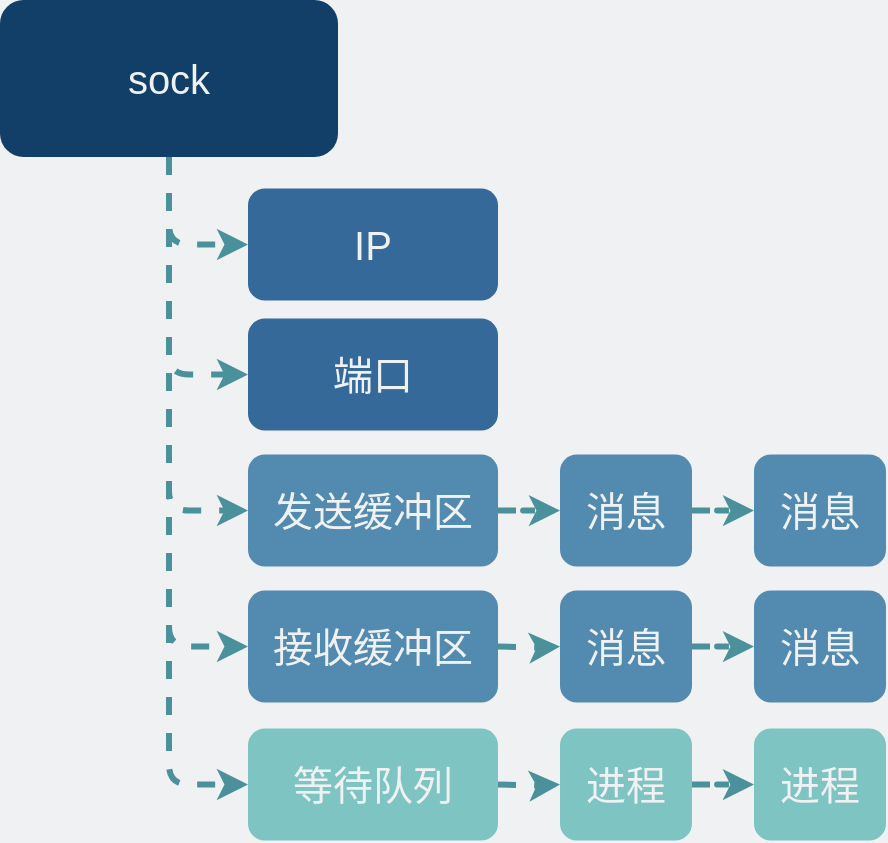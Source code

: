 <mxfile version="20.6.0" type="github"><diagram id="3228e29e-7158-1315-38df-8450db1d8a1d" name="Page-1"><mxGraphModel dx="1333" dy="1775" grid="0" gridSize="10" guides="1" tooltips="1" connect="1" arrows="1" fold="1" page="1" pageScale="1" pageWidth="700" pageHeight="480" background="#EFF1F3" math="0" shadow="0"><root><mxCell id="0"/><mxCell id="1" parent="0"/><mxCell id="Ajb_TR-cS7H_oVKLjq-3-3" style="edgeStyle=orthogonalEdgeStyle;rounded=1;orthogonalLoop=1;jettySize=auto;html=1;exitX=0.5;exitY=1;exitDx=0;exitDy=0;entryX=0;entryY=0.5;entryDx=0;entryDy=0;strokeColor=#4A919B;strokeWidth=3;dashed=1;" edge="1" parent="1" source="I8ODeFikB3_Pxrsl2uY8-1" target="Ajb_TR-cS7H_oVKLjq-3-1"><mxGeometry relative="1" as="geometry"/></mxCell><mxCell id="Ajb_TR-cS7H_oVKLjq-3-4" style="edgeStyle=orthogonalEdgeStyle;rounded=1;orthogonalLoop=1;jettySize=auto;html=1;exitX=0.5;exitY=1;exitDx=0;exitDy=0;entryX=0;entryY=0.5;entryDx=0;entryDy=0;strokeColor=#4A919B;strokeWidth=3;dashed=1;" edge="1" parent="1" source="I8ODeFikB3_Pxrsl2uY8-1" target="Ajb_TR-cS7H_oVKLjq-3-2"><mxGeometry relative="1" as="geometry"/></mxCell><mxCell id="Ajb_TR-cS7H_oVKLjq-3-9" style="edgeStyle=orthogonalEdgeStyle;rounded=1;orthogonalLoop=1;jettySize=auto;html=1;exitX=0.5;exitY=1;exitDx=0;exitDy=0;entryX=0;entryY=0.5;entryDx=0;entryDy=0;strokeColor=#4A919B;strokeWidth=3;dashed=1;" edge="1" parent="1" source="I8ODeFikB3_Pxrsl2uY8-1" target="Ajb_TR-cS7H_oVKLjq-3-5"><mxGeometry relative="1" as="geometry"/></mxCell><mxCell id="Ajb_TR-cS7H_oVKLjq-3-10" style="edgeStyle=orthogonalEdgeStyle;rounded=1;orthogonalLoop=1;jettySize=auto;html=1;exitX=0.5;exitY=1;exitDx=0;exitDy=0;entryX=0;entryY=0.5;entryDx=0;entryDy=0;strokeColor=#4A919B;strokeWidth=3;dashed=1;" edge="1" parent="1" source="I8ODeFikB3_Pxrsl2uY8-1" target="Ajb_TR-cS7H_oVKLjq-3-6"><mxGeometry relative="1" as="geometry"/></mxCell><mxCell id="Ajb_TR-cS7H_oVKLjq-3-11" style="edgeStyle=orthogonalEdgeStyle;rounded=1;orthogonalLoop=1;jettySize=auto;html=1;exitX=0.5;exitY=1;exitDx=0;exitDy=0;entryX=0;entryY=0.5;entryDx=0;entryDy=0;strokeColor=#4A919B;strokeWidth=3;dashed=1;" edge="1" parent="1" source="I8ODeFikB3_Pxrsl2uY8-1" target="Ajb_TR-cS7H_oVKLjq-3-7"><mxGeometry relative="1" as="geometry"/></mxCell><mxCell id="I8ODeFikB3_Pxrsl2uY8-1" value="&lt;font style=&quot;font-size: 20px;&quot; color=&quot;#eff1f3&quot;&gt;sock&lt;/font&gt;" style="rounded=1;whiteSpace=wrap;html=1;fillColor=#123F67;strokeColor=none;" parent="1" vertex="1"><mxGeometry x="129" y="30" width="169" height="78.5" as="geometry"/></mxCell><mxCell id="Ajb_TR-cS7H_oVKLjq-3-1" value="&lt;span style=&quot;color: rgb(239, 241, 243); font-size: 20px;&quot;&gt;IP&lt;/span&gt;" style="rounded=1;whiteSpace=wrap;html=1;fillColor=#35699A;strokeColor=none;" vertex="1" parent="1"><mxGeometry x="253" y="124.25" width="125" height="56" as="geometry"/></mxCell><mxCell id="Ajb_TR-cS7H_oVKLjq-3-2" value="&lt;span style=&quot;color: rgb(239, 241, 243); font-size: 20px;&quot;&gt;端口&lt;/span&gt;" style="rounded=1;whiteSpace=wrap;html=1;fillColor=#35699A;strokeColor=none;" vertex="1" parent="1"><mxGeometry x="253" y="189.25" width="125" height="56" as="geometry"/></mxCell><mxCell id="Ajb_TR-cS7H_oVKLjq-3-13" style="edgeStyle=orthogonalEdgeStyle;rounded=1;orthogonalLoop=1;jettySize=auto;html=1;exitX=1;exitY=0.5;exitDx=0;exitDy=0;dashed=1;strokeColor=#4A919B;strokeWidth=3;" edge="1" parent="1" source="Ajb_TR-cS7H_oVKLjq-3-5" target="Ajb_TR-cS7H_oVKLjq-3-12"><mxGeometry relative="1" as="geometry"/></mxCell><mxCell id="Ajb_TR-cS7H_oVKLjq-3-5" value="&lt;span style=&quot;color: rgb(239, 241, 243); font-size: 20px;&quot;&gt;发送缓冲区&lt;/span&gt;" style="rounded=1;whiteSpace=wrap;html=1;fillColor=#538AAF;strokeColor=none;" vertex="1" parent="1"><mxGeometry x="253" y="257.25" width="125" height="56" as="geometry"/></mxCell><mxCell id="Ajb_TR-cS7H_oVKLjq-3-6" value="&lt;span style=&quot;color: rgb(239, 241, 243); font-size: 20px;&quot;&gt;接收缓冲区&lt;/span&gt;" style="rounded=1;whiteSpace=wrap;html=1;fillColor=#538AAF;strokeColor=none;" vertex="1" parent="1"><mxGeometry x="253" y="325.25" width="125" height="56" as="geometry"/></mxCell><mxCell id="Ajb_TR-cS7H_oVKLjq-3-7" value="&lt;font color=&quot;#eff1f3&quot;&gt;&lt;span style=&quot;font-size: 20px;&quot;&gt;等待队列&lt;/span&gt;&lt;/font&gt;" style="rounded=1;whiteSpace=wrap;html=1;fillColor=#7EC4C3;strokeColor=none;" vertex="1" parent="1"><mxGeometry x="253" y="394.25" width="125" height="56" as="geometry"/></mxCell><mxCell id="Ajb_TR-cS7H_oVKLjq-3-15" style="edgeStyle=orthogonalEdgeStyle;rounded=1;orthogonalLoop=1;jettySize=auto;html=1;exitX=1;exitY=0.5;exitDx=0;exitDy=0;dashed=1;strokeColor=#4A919B;strokeWidth=3;" edge="1" parent="1" source="Ajb_TR-cS7H_oVKLjq-3-12" target="Ajb_TR-cS7H_oVKLjq-3-14"><mxGeometry relative="1" as="geometry"/></mxCell><mxCell id="Ajb_TR-cS7H_oVKLjq-3-12" value="&lt;font color=&quot;#eff1f3&quot;&gt;&lt;span style=&quot;font-size: 20px;&quot;&gt;消息&lt;/span&gt;&lt;/font&gt;" style="rounded=1;whiteSpace=wrap;html=1;fillColor=#538AAF;strokeColor=none;" vertex="1" parent="1"><mxGeometry x="409" y="257.25" width="66" height="56" as="geometry"/></mxCell><mxCell id="Ajb_TR-cS7H_oVKLjq-3-14" value="&lt;font color=&quot;#eff1f3&quot;&gt;&lt;span style=&quot;font-size: 20px;&quot;&gt;消息&lt;/span&gt;&lt;/font&gt;" style="rounded=1;whiteSpace=wrap;html=1;fillColor=#538AAF;strokeColor=none;" vertex="1" parent="1"><mxGeometry x="506" y="257.25" width="66" height="56" as="geometry"/></mxCell><mxCell id="Ajb_TR-cS7H_oVKLjq-3-16" style="edgeStyle=orthogonalEdgeStyle;rounded=1;orthogonalLoop=1;jettySize=auto;html=1;exitX=1;exitY=0.5;exitDx=0;exitDy=0;dashed=1;strokeColor=#4A919B;strokeWidth=3;" edge="1" parent="1" target="Ajb_TR-cS7H_oVKLjq-3-18"><mxGeometry relative="1" as="geometry"><mxPoint x="378" y="353.25" as="sourcePoint"/></mxGeometry></mxCell><mxCell id="Ajb_TR-cS7H_oVKLjq-3-17" style="edgeStyle=orthogonalEdgeStyle;rounded=1;orthogonalLoop=1;jettySize=auto;html=1;exitX=1;exitY=0.5;exitDx=0;exitDy=0;dashed=1;strokeColor=#4A919B;strokeWidth=3;" edge="1" parent="1" source="Ajb_TR-cS7H_oVKLjq-3-18" target="Ajb_TR-cS7H_oVKLjq-3-19"><mxGeometry relative="1" as="geometry"/></mxCell><mxCell id="Ajb_TR-cS7H_oVKLjq-3-18" value="&lt;font color=&quot;#eff1f3&quot;&gt;&lt;span style=&quot;font-size: 20px;&quot;&gt;消息&lt;/span&gt;&lt;/font&gt;" style="rounded=1;whiteSpace=wrap;html=1;fillColor=#538AAF;strokeColor=none;" vertex="1" parent="1"><mxGeometry x="409" y="325.25" width="66" height="56" as="geometry"/></mxCell><mxCell id="Ajb_TR-cS7H_oVKLjq-3-19" value="&lt;font color=&quot;#eff1f3&quot;&gt;&lt;span style=&quot;font-size: 20px;&quot;&gt;消息&lt;/span&gt;&lt;/font&gt;" style="rounded=1;whiteSpace=wrap;html=1;fillColor=#538AAF;strokeColor=none;" vertex="1" parent="1"><mxGeometry x="506" y="325.25" width="66" height="56" as="geometry"/></mxCell><mxCell id="Ajb_TR-cS7H_oVKLjq-3-20" style="edgeStyle=orthogonalEdgeStyle;rounded=1;orthogonalLoop=1;jettySize=auto;html=1;exitX=1;exitY=0.5;exitDx=0;exitDy=0;dashed=1;strokeColor=#4A919B;strokeWidth=3;" edge="1" parent="1" target="Ajb_TR-cS7H_oVKLjq-3-22"><mxGeometry relative="1" as="geometry"><mxPoint x="378" y="422.25" as="sourcePoint"/></mxGeometry></mxCell><mxCell id="Ajb_TR-cS7H_oVKLjq-3-21" style="edgeStyle=orthogonalEdgeStyle;rounded=1;orthogonalLoop=1;jettySize=auto;html=1;exitX=1;exitY=0.5;exitDx=0;exitDy=0;dashed=1;strokeColor=#4A919B;strokeWidth=3;" edge="1" parent="1" source="Ajb_TR-cS7H_oVKLjq-3-22" target="Ajb_TR-cS7H_oVKLjq-3-23"><mxGeometry relative="1" as="geometry"/></mxCell><mxCell id="Ajb_TR-cS7H_oVKLjq-3-22" value="&lt;font color=&quot;#eff1f3&quot;&gt;&lt;span style=&quot;font-size: 20px;&quot;&gt;进程&lt;/span&gt;&lt;/font&gt;" style="rounded=1;whiteSpace=wrap;html=1;fillColor=#7EC4C3;strokeColor=none;" vertex="1" parent="1"><mxGeometry x="409" y="394.25" width="66" height="56" as="geometry"/></mxCell><mxCell id="Ajb_TR-cS7H_oVKLjq-3-23" value="&lt;font color=&quot;#eff1f3&quot;&gt;&lt;span style=&quot;font-size: 20px;&quot;&gt;进程&lt;/span&gt;&lt;/font&gt;" style="rounded=1;whiteSpace=wrap;html=1;fillColor=#7EC4C3;strokeColor=none;" vertex="1" parent="1"><mxGeometry x="506" y="394.25" width="66" height="56" as="geometry"/></mxCell></root></mxGraphModel></diagram></mxfile>